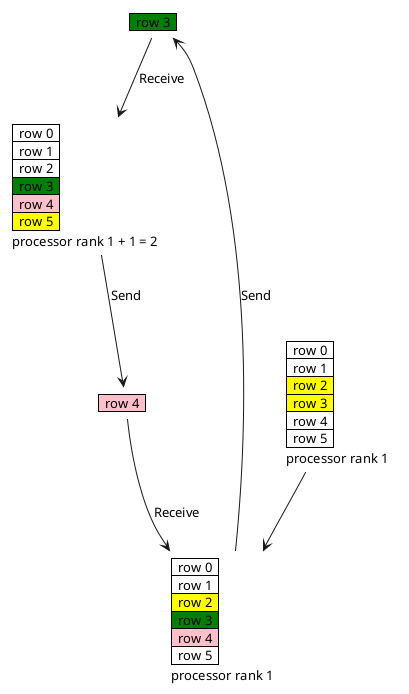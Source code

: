 @startuml
skinparam ClassFontSize 11
<style>
note {
    backgroundcolor white
    shadowing 0
    linecolor transparent
}
</style>
note as element1
    <#green>|  row 3  |
end note

note as element2
    <#pink>|  row 4  |
end note

note as grid1l
    |  row 0  |
    |  row 1  |
    <#yellow>|  row 2  |
    <#yellow>|  row 3  |
    |  row 4  |
    |  row 5  |
    processor rank 1
end note

note as grid1
    |  row 0  |
    |  row 1  |
    <#yellow>|  row 2  |
    <#green>|  row 3  |
    <#pink>|  row 4  |
    |  row 5  |
    processor rank 1
end note
note as grid2
    |  row 0  |
    |  row 1  |
    |  row 2  |
    <#green>|  row 3  |
    <#pink>|  row 4  |
    <#yellow>|  row 5  |
    processor rank 1 + 1 = 2
end note

grid1l --> grid1
grid1 --> element1: Send
element2 --> grid1: Receive
grid2 --> element2: Send
element1 --> grid2: Receive

@enduml